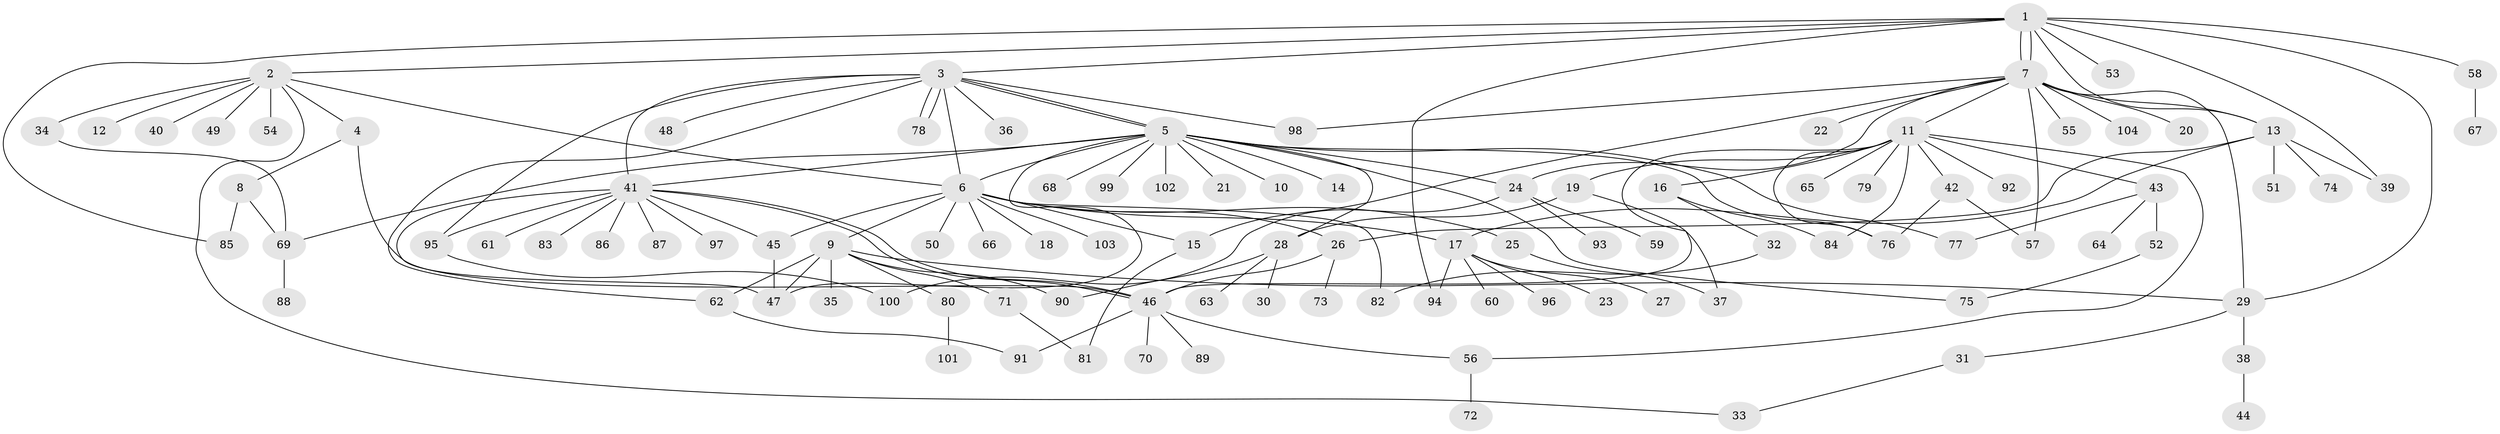 // coarse degree distribution, {9: 0.0273972602739726, 8: 0.0136986301369863, 5: 0.0410958904109589, 15: 0.0136986301369863, 13: 0.0136986301369863, 10: 0.0273972602739726, 7: 0.0273972602739726, 1: 0.5205479452054794, 11: 0.0136986301369863, 6: 0.0410958904109589, 3: 0.0821917808219178, 2: 0.1506849315068493, 4: 0.0273972602739726}
// Generated by graph-tools (version 1.1) at 2025/50/03/04/25 22:50:15]
// undirected, 104 vertices, 147 edges
graph export_dot {
  node [color=gray90,style=filled];
  1;
  2;
  3;
  4;
  5;
  6;
  7;
  8;
  9;
  10;
  11;
  12;
  13;
  14;
  15;
  16;
  17;
  18;
  19;
  20;
  21;
  22;
  23;
  24;
  25;
  26;
  27;
  28;
  29;
  30;
  31;
  32;
  33;
  34;
  35;
  36;
  37;
  38;
  39;
  40;
  41;
  42;
  43;
  44;
  45;
  46;
  47;
  48;
  49;
  50;
  51;
  52;
  53;
  54;
  55;
  56;
  57;
  58;
  59;
  60;
  61;
  62;
  63;
  64;
  65;
  66;
  67;
  68;
  69;
  70;
  71;
  72;
  73;
  74;
  75;
  76;
  77;
  78;
  79;
  80;
  81;
  82;
  83;
  84;
  85;
  86;
  87;
  88;
  89;
  90;
  91;
  92;
  93;
  94;
  95;
  96;
  97;
  98;
  99;
  100;
  101;
  102;
  103;
  104;
  1 -- 2;
  1 -- 3;
  1 -- 7;
  1 -- 7;
  1 -- 13;
  1 -- 29;
  1 -- 39;
  1 -- 53;
  1 -- 58;
  1 -- 85;
  1 -- 94;
  2 -- 4;
  2 -- 6;
  2 -- 12;
  2 -- 33;
  2 -- 34;
  2 -- 40;
  2 -- 49;
  2 -- 54;
  3 -- 5;
  3 -- 5;
  3 -- 6;
  3 -- 36;
  3 -- 41;
  3 -- 48;
  3 -- 62;
  3 -- 78;
  3 -- 78;
  3 -- 95;
  3 -- 98;
  4 -- 8;
  4 -- 46;
  5 -- 6;
  5 -- 10;
  5 -- 14;
  5 -- 21;
  5 -- 24;
  5 -- 28;
  5 -- 41;
  5 -- 47;
  5 -- 68;
  5 -- 69;
  5 -- 75;
  5 -- 76;
  5 -- 77;
  5 -- 99;
  5 -- 102;
  6 -- 9;
  6 -- 15;
  6 -- 17;
  6 -- 18;
  6 -- 25;
  6 -- 26;
  6 -- 45;
  6 -- 50;
  6 -- 66;
  6 -- 82;
  6 -- 103;
  7 -- 11;
  7 -- 13;
  7 -- 15;
  7 -- 20;
  7 -- 22;
  7 -- 24;
  7 -- 29;
  7 -- 55;
  7 -- 57;
  7 -- 98;
  7 -- 104;
  8 -- 69;
  8 -- 85;
  9 -- 29;
  9 -- 35;
  9 -- 47;
  9 -- 62;
  9 -- 71;
  9 -- 80;
  9 -- 90;
  11 -- 16;
  11 -- 19;
  11 -- 42;
  11 -- 43;
  11 -- 46;
  11 -- 56;
  11 -- 65;
  11 -- 76;
  11 -- 79;
  11 -- 84;
  11 -- 92;
  13 -- 17;
  13 -- 26;
  13 -- 39;
  13 -- 51;
  13 -- 74;
  15 -- 81;
  16 -- 32;
  16 -- 84;
  17 -- 23;
  17 -- 27;
  17 -- 60;
  17 -- 94;
  17 -- 96;
  19 -- 28;
  19 -- 37;
  24 -- 59;
  24 -- 93;
  24 -- 100;
  25 -- 37;
  26 -- 46;
  26 -- 73;
  28 -- 30;
  28 -- 63;
  28 -- 90;
  29 -- 31;
  29 -- 38;
  31 -- 33;
  32 -- 82;
  34 -- 69;
  38 -- 44;
  41 -- 45;
  41 -- 46;
  41 -- 46;
  41 -- 47;
  41 -- 61;
  41 -- 83;
  41 -- 86;
  41 -- 87;
  41 -- 95;
  41 -- 97;
  42 -- 57;
  42 -- 76;
  43 -- 52;
  43 -- 64;
  43 -- 77;
  45 -- 47;
  46 -- 56;
  46 -- 70;
  46 -- 89;
  46 -- 91;
  52 -- 75;
  56 -- 72;
  58 -- 67;
  62 -- 91;
  69 -- 88;
  71 -- 81;
  80 -- 101;
  95 -- 100;
}
